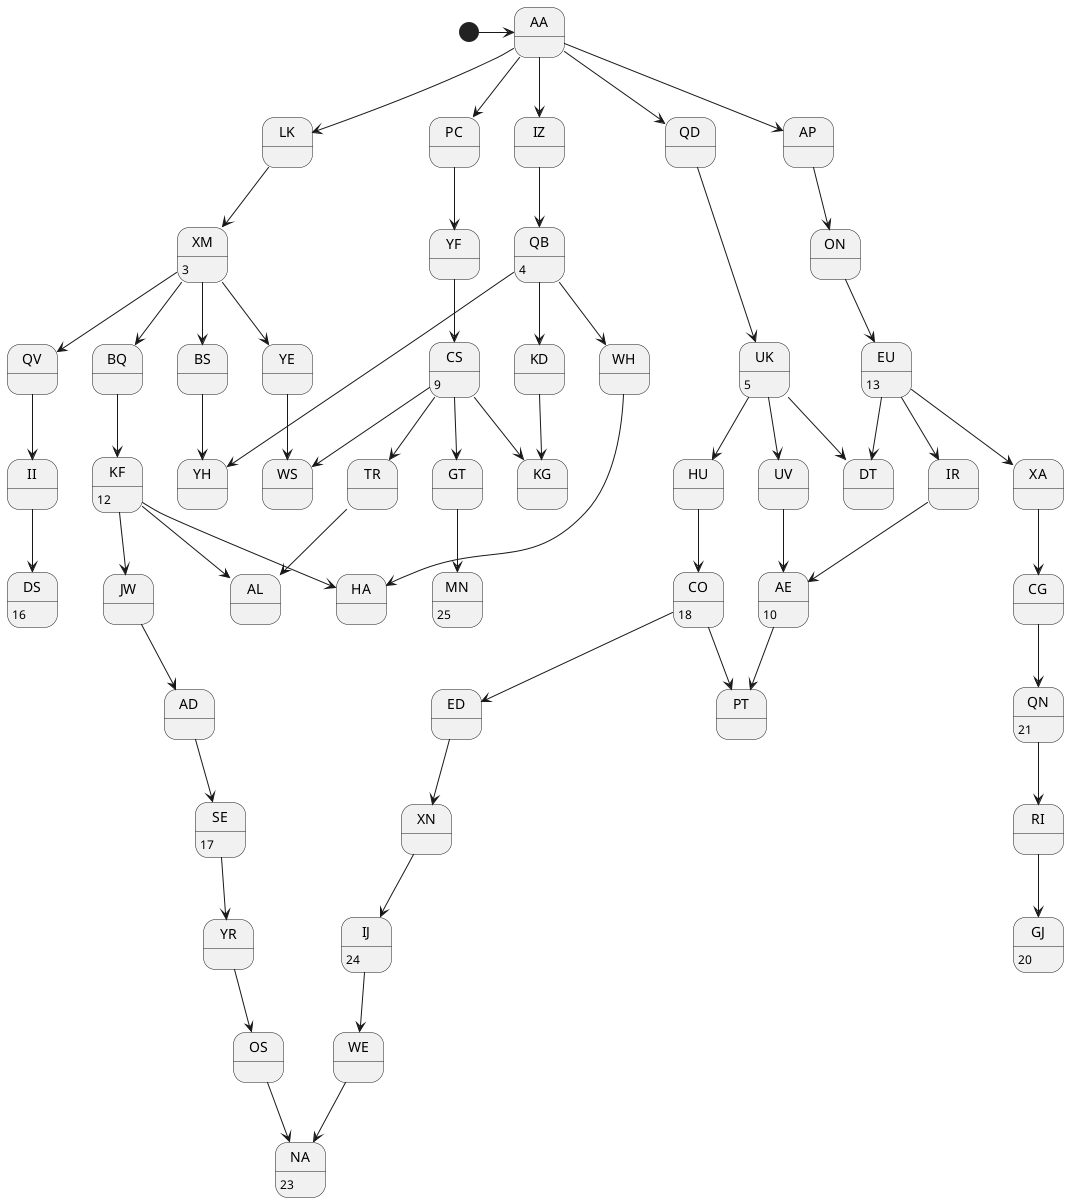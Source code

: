 @startuml

[*] -> AA

AA --> LK
AA --> AP
AA --> IZ
AA --> PC
AA --> QD
LK --> XM
AP --> ON
IZ --> QB
PC --> YF
QD --> UK
XM : 3
XM --> QV
XM --> YE
XM --> BS
XM --> BQ
ON --> EU
QB : 4
QB --> WH
QB --> KD
QB --> YH
YF --> CS
UK : 5
UK --> UV
UK --> DT
UK --> HU
QV --> II
YE --> WS
BS --> YH
BQ --> KF
EU : 13
EU --> IR
EU --> DT
EU --> XA
WH --> HA
KD --> KG
CS : 9
CS --> GT
CS --> WS
CS --> TR
CS --> KG
UV --> AE
HU --> CO
II --> DS
KF : 12
KF --> HA
KF --> AL
KF --> JW
IR --> AE
XA --> CG
GT --> MN
TR --> AL
AE : 10
AE --> PT
CO : 18
CO --> ED
CO --> PT
DS : 16
JW --> AD
CG --> QN
MN : 25
ED --> XN
AD --> SE
QN : 21
QN --> RI
XN --> IJ
SE : 17
SE --> YR
RI --> GJ
IJ : 24
IJ --> WE
YR --> OS
GJ : 20
WE --> NA
OS --> NA
NA : 23

@enduml
